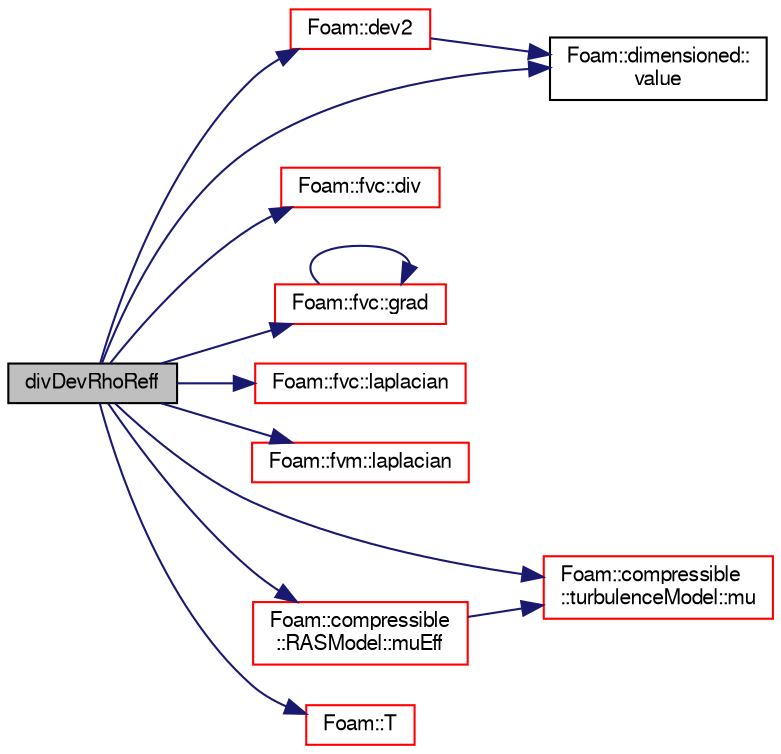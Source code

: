 digraph "divDevRhoReff"
{
  bgcolor="transparent";
  edge [fontname="FreeSans",fontsize="10",labelfontname="FreeSans",labelfontsize="10"];
  node [fontname="FreeSans",fontsize="10",shape=record];
  rankdir="LR";
  Node801 [label="divDevRhoReff",height=0.2,width=0.4,color="black", fillcolor="grey75", style="filled", fontcolor="black"];
  Node801 -> Node802 [color="midnightblue",fontsize="10",style="solid",fontname="FreeSans"];
  Node802 [label="Foam::dev2",height=0.2,width=0.4,color="red",URL="$a21124.html#a01b360e0d7ad7b43a8037fc09929e96f"];
  Node802 -> Node805 [color="midnightblue",fontsize="10",style="solid",fontname="FreeSans"];
  Node805 [label="Foam::dimensioned::\lvalue",height=0.2,width=0.4,color="black",URL="$a26366.html#a7948200a26c85fc3a83ffa510a91d668",tooltip="Return const reference to value. "];
  Node801 -> Node806 [color="midnightblue",fontsize="10",style="solid",fontname="FreeSans"];
  Node806 [label="Foam::fvc::div",height=0.2,width=0.4,color="red",URL="$a21134.html#a585533948ad80abfe589d920c641f251"];
  Node801 -> Node1105 [color="midnightblue",fontsize="10",style="solid",fontname="FreeSans"];
  Node1105 [label="Foam::fvc::grad",height=0.2,width=0.4,color="red",URL="$a21134.html#a7c00ec90ecc15ed3005255e42c52827a"];
  Node1105 -> Node1105 [color="midnightblue",fontsize="10",style="solid",fontname="FreeSans"];
  Node801 -> Node1107 [color="midnightblue",fontsize="10",style="solid",fontname="FreeSans"];
  Node1107 [label="Foam::fvc::laplacian",height=0.2,width=0.4,color="red",URL="$a21134.html#ac75bff389d0405149b204b0d7ac214cd"];
  Node801 -> Node1109 [color="midnightblue",fontsize="10",style="solid",fontname="FreeSans"];
  Node1109 [label="Foam::fvm::laplacian",height=0.2,width=0.4,color="red",URL="$a21135.html#a05679b154654e47e9f1e2fbd2bc0bae0"];
  Node801 -> Node1110 [color="midnightblue",fontsize="10",style="solid",fontname="FreeSans"];
  Node1110 [label="Foam::compressible\l::turbulenceModel::mu",height=0.2,width=0.4,color="red",URL="$a30818.html#a54025d7e9635694b562bfb981e31e6da",tooltip="Return the laminar viscosity. "];
  Node801 -> Node1112 [color="midnightblue",fontsize="10",style="solid",fontname="FreeSans"];
  Node1112 [label="Foam::compressible\l::RASModel::muEff",height=0.2,width=0.4,color="red",URL="$a30758.html#aa206832eff83026a00ef917343447f26",tooltip="Return the effective viscosity. "];
  Node1112 -> Node1110 [color="midnightblue",fontsize="10",style="solid",fontname="FreeSans"];
  Node801 -> Node1079 [color="midnightblue",fontsize="10",style="solid",fontname="FreeSans"];
  Node1079 [label="Foam::T",height=0.2,width=0.4,color="red",URL="$a21124.html#ae57fda0abb14bb0944947c463c6e09d4"];
  Node801 -> Node805 [color="midnightblue",fontsize="10",style="solid",fontname="FreeSans"];
}
